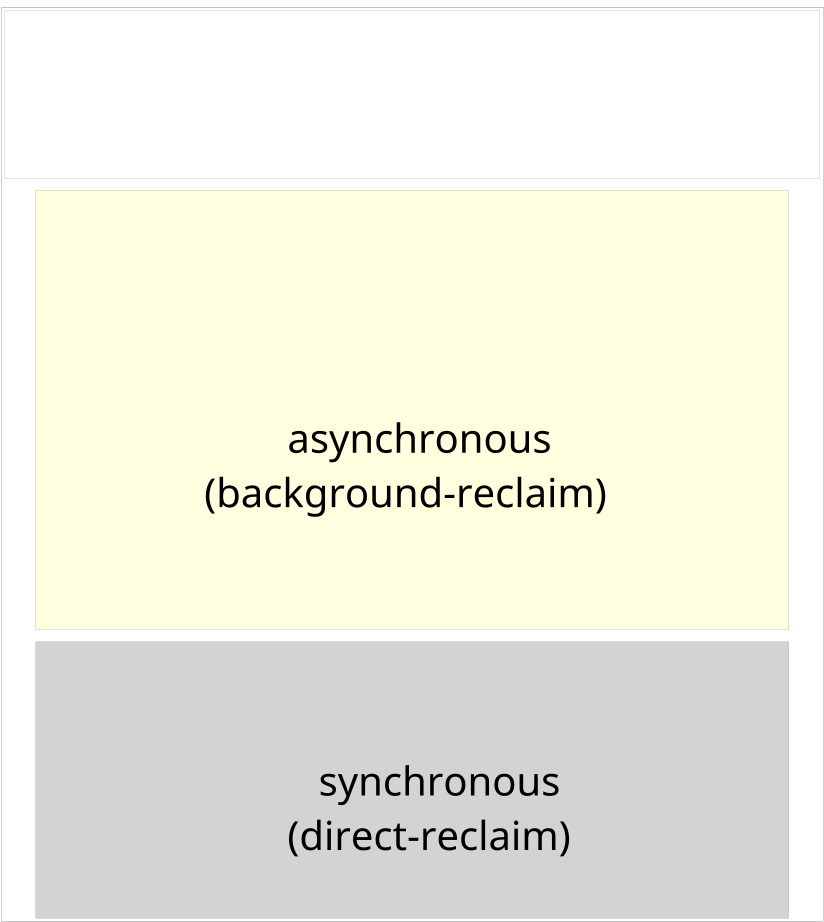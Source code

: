 @startuml

scale 1/5
skinparam Component {
    FontSize 200
    BackgroundColor transparent
    Style rectangle
}

skinparam Rectangle {
    BackgroundColor transparent
    BorderSize 0
}

rectangle {
    component "\n\t\t\t\t<color:white>0000000000</color>\t\t\t\n" as c1
    component "\n\n\n\n\t\t\tasynchronous\t\n\t\t(background-reclaim)\t\t\t\n\n" as c2 #LightYellow
    component "\n\n\t\t\t   synchronous\t\n\t\t\t(direct-reclaim)\t\t\t\n" as c3 #LightGrey

    c1-down[hidden]-c2
    c2-down[hidden]-c3
}

@enduml